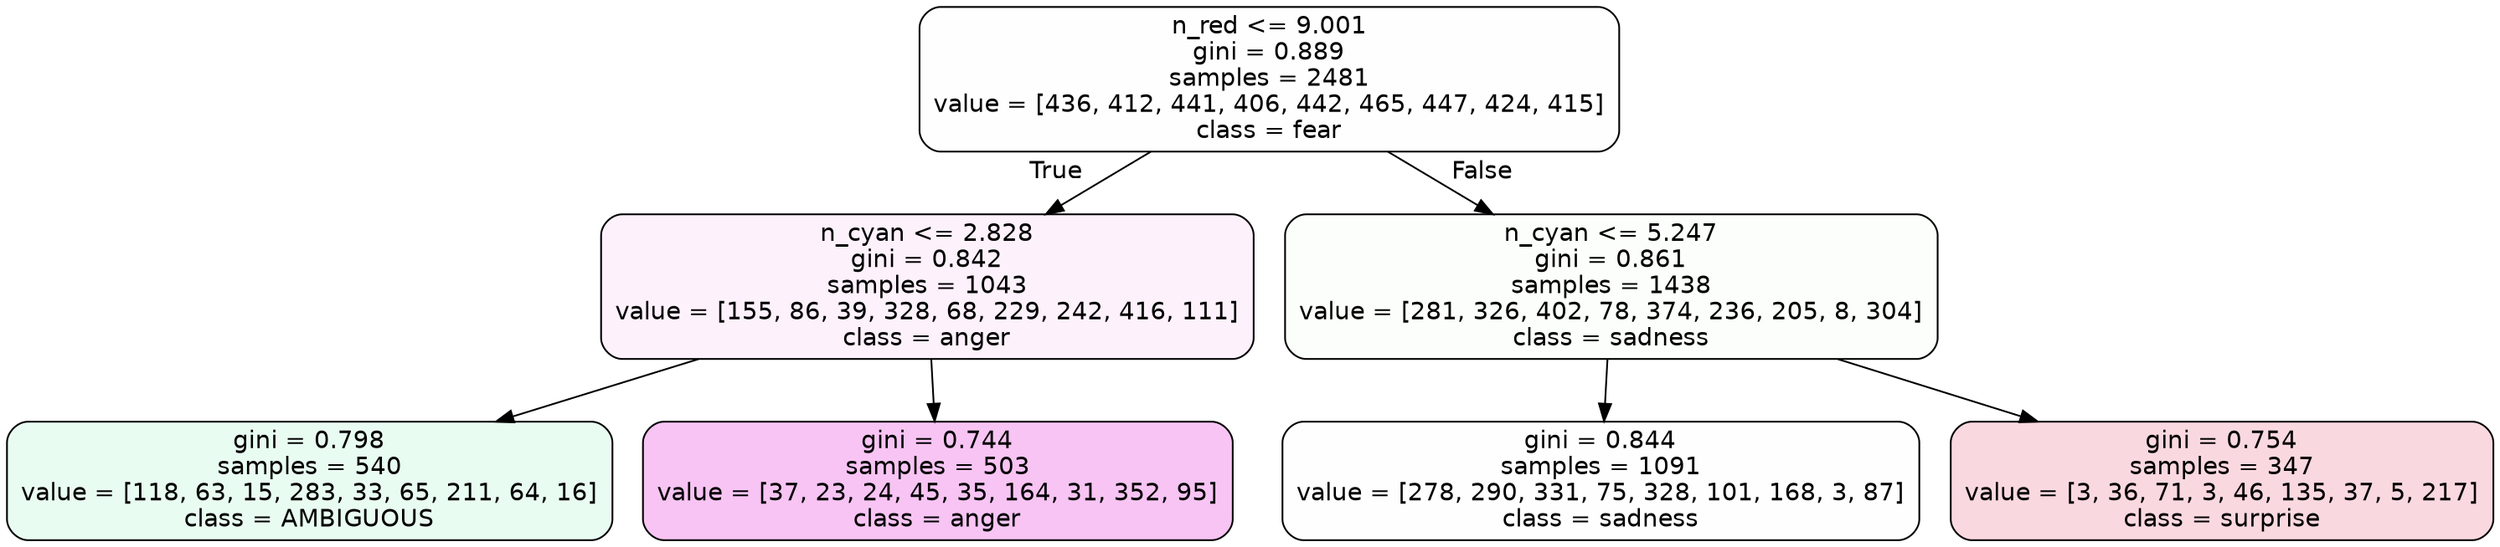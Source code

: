 digraph Tree {
node [shape=box, style="filled, rounded", color="black", fontname=helvetica] ;
edge [fontname=helvetica] ;
0 [label="n_red <= 9.001\ngini = 0.889\nsamples = 2481\nvalue = [436, 412, 441, 406, 442, 465, 447, 424, 415]\nclass = fear", fillcolor="#3964e501"] ;
1 [label="n_cyan <= 2.828\ngini = 0.842\nsamples = 1043\nvalue = [155, 86, 39, 328, 68, 229, 242, 416, 111]\nclass = anger", fillcolor="#e539d711"] ;
0 -> 1 [labeldistance=2.5, labelangle=45, headlabel="True"] ;
2 [label="gini = 0.798\nsamples = 540\nvalue = [118, 63, 15, 283, 33, 65, 211, 64, 16]\nclass = AMBIGUOUS", fillcolor="#39e5811c"] ;
1 -> 2 ;
3 [label="gini = 0.744\nsamples = 503\nvalue = [37, 23, 24, 45, 35, 164, 31, 352, 95]\nclass = anger", fillcolor="#e539d74b"] ;
1 -> 3 ;
4 [label="n_cyan <= 5.247\ngini = 0.861\nsamples = 1438\nvalue = [281, 326, 402, 78, 374, 236, 205, 8, 304]\nclass = sadness", fillcolor="#64e53904"] ;
0 -> 4 [labeldistance=2.5, labelangle=-45, headlabel="False"] ;
5 [label="gini = 0.844\nsamples = 1091\nvalue = [278, 290, 331, 75, 328, 101, 168, 3, 87]\nclass = sadness", fillcolor="#64e53901"] ;
4 -> 5 ;
6 [label="gini = 0.754\nsamples = 347\nvalue = [3, 36, 71, 3, 46, 135, 37, 5, 217]\nclass = surprise", fillcolor="#e5396432"] ;
4 -> 6 ;
}